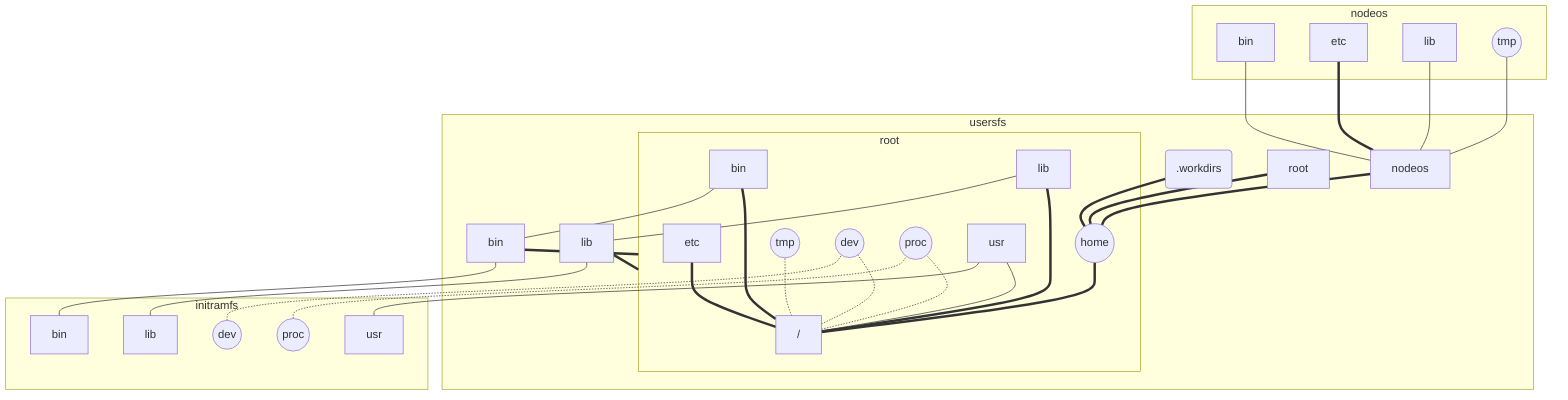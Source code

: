 graph BT
subgraph initramfs
  ibin[bin]
  ilib[lib]

  iDEV((dev))
  iproc((proc))

  iusr[usr]
end

subgraph usersfs
  root === ubin[bin]
  root === ulib[lib]
end

subgraph root
  / === bin
  / === lib

  / === etc
  / === home((home))
  / -.- tmp((tmp))

  / -.- DEV((dev))
  / -.- proc((proc))
  / --- usr[usr]
end

subgraph usersfs
  home === workdirs(.workdirs)
  home === hnodeos[nodeos]
  home === hroot[root]
end

subgraph nodeos
  hnodeos --- nbin[bin]
  hnodeos === netc[etc]
  hnodeos --- nlib[lib]
  hnodeos --- ntmp((tmp))
end

ibin --- ubin
ubin --- bin

iDEV -.- DEV

ilib --- ulib
ulib --- lib

iproc -.- proc

iusr --- usr